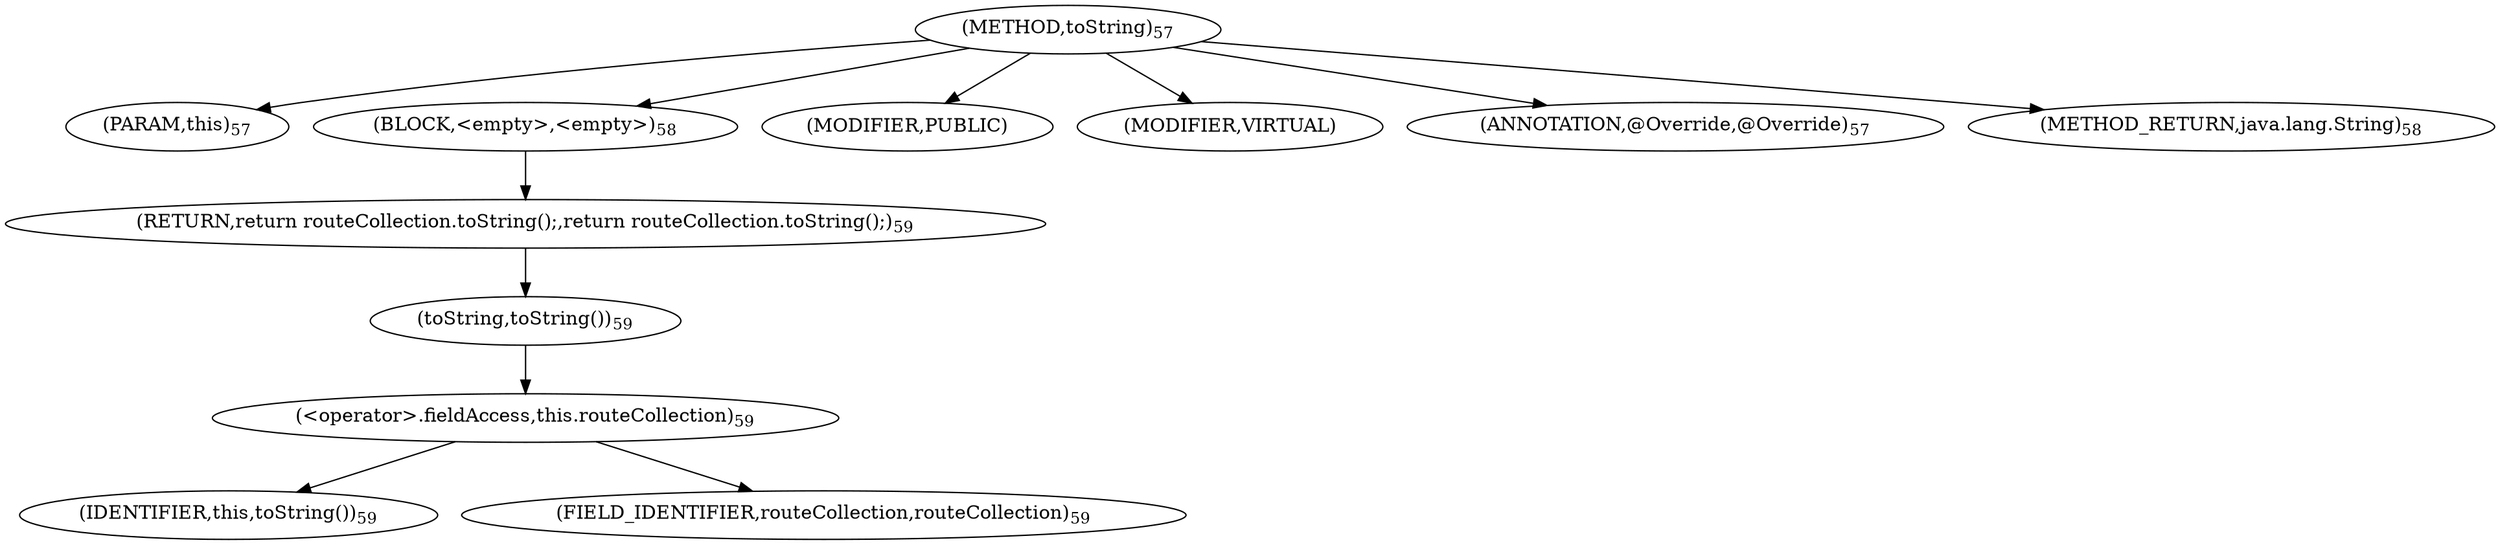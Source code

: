 digraph "toString" {  
"118" [label = <(METHOD,toString)<SUB>57</SUB>> ]
"119" [label = <(PARAM,this)<SUB>57</SUB>> ]
"120" [label = <(BLOCK,&lt;empty&gt;,&lt;empty&gt;)<SUB>58</SUB>> ]
"121" [label = <(RETURN,return routeCollection.toString();,return routeCollection.toString();)<SUB>59</SUB>> ]
"122" [label = <(toString,toString())<SUB>59</SUB>> ]
"123" [label = <(&lt;operator&gt;.fieldAccess,this.routeCollection)<SUB>59</SUB>> ]
"124" [label = <(IDENTIFIER,this,toString())<SUB>59</SUB>> ]
"125" [label = <(FIELD_IDENTIFIER,routeCollection,routeCollection)<SUB>59</SUB>> ]
"126" [label = <(MODIFIER,PUBLIC)> ]
"127" [label = <(MODIFIER,VIRTUAL)> ]
"128" [label = <(ANNOTATION,@Override,@Override)<SUB>57</SUB>> ]
"129" [label = <(METHOD_RETURN,java.lang.String)<SUB>58</SUB>> ]
  "118" -> "119" 
  "118" -> "120" 
  "118" -> "126" 
  "118" -> "127" 
  "118" -> "128" 
  "118" -> "129" 
  "120" -> "121" 
  "121" -> "122" 
  "122" -> "123" 
  "123" -> "124" 
  "123" -> "125" 
}
